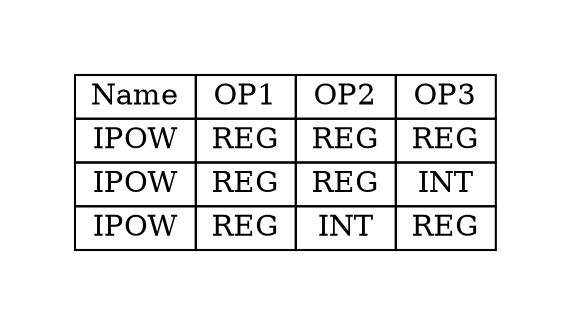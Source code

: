 digraph{
graph [pad="0.5", nodesep="0.5", ranksep="2" ]
node [shape=plain]
Foo [label=<
<table border="0" cellborder="1" cellspacing="0">
<tr><td> Name </td> <td> OP1 </td><td> OP2 </td><td> OP3 </td> </tr>
<tr><td> IPOW </td><td> REG </td><td> REG </td><td> REG </td> </tr>
<tr><td> IPOW </td><td> REG </td><td> REG </td><td> INT </td> </tr>
<tr><td> IPOW </td><td> REG </td><td> INT </td><td> REG </td> </tr>
</table>>];
}
